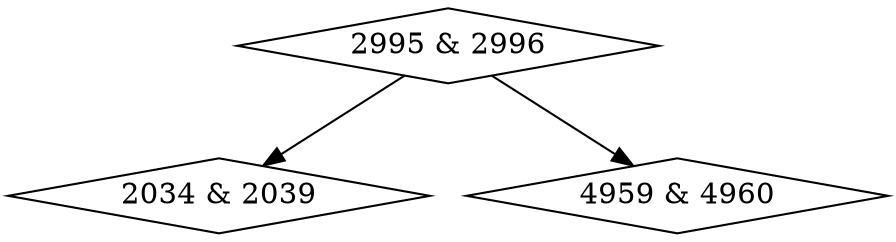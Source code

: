 digraph {
0 [label = "2034 & 2039", shape = diamond];
1 [label = "2995 & 2996", shape = diamond];
2 [label = "4959 & 4960", shape = diamond];
1->0;
1->2;
}
